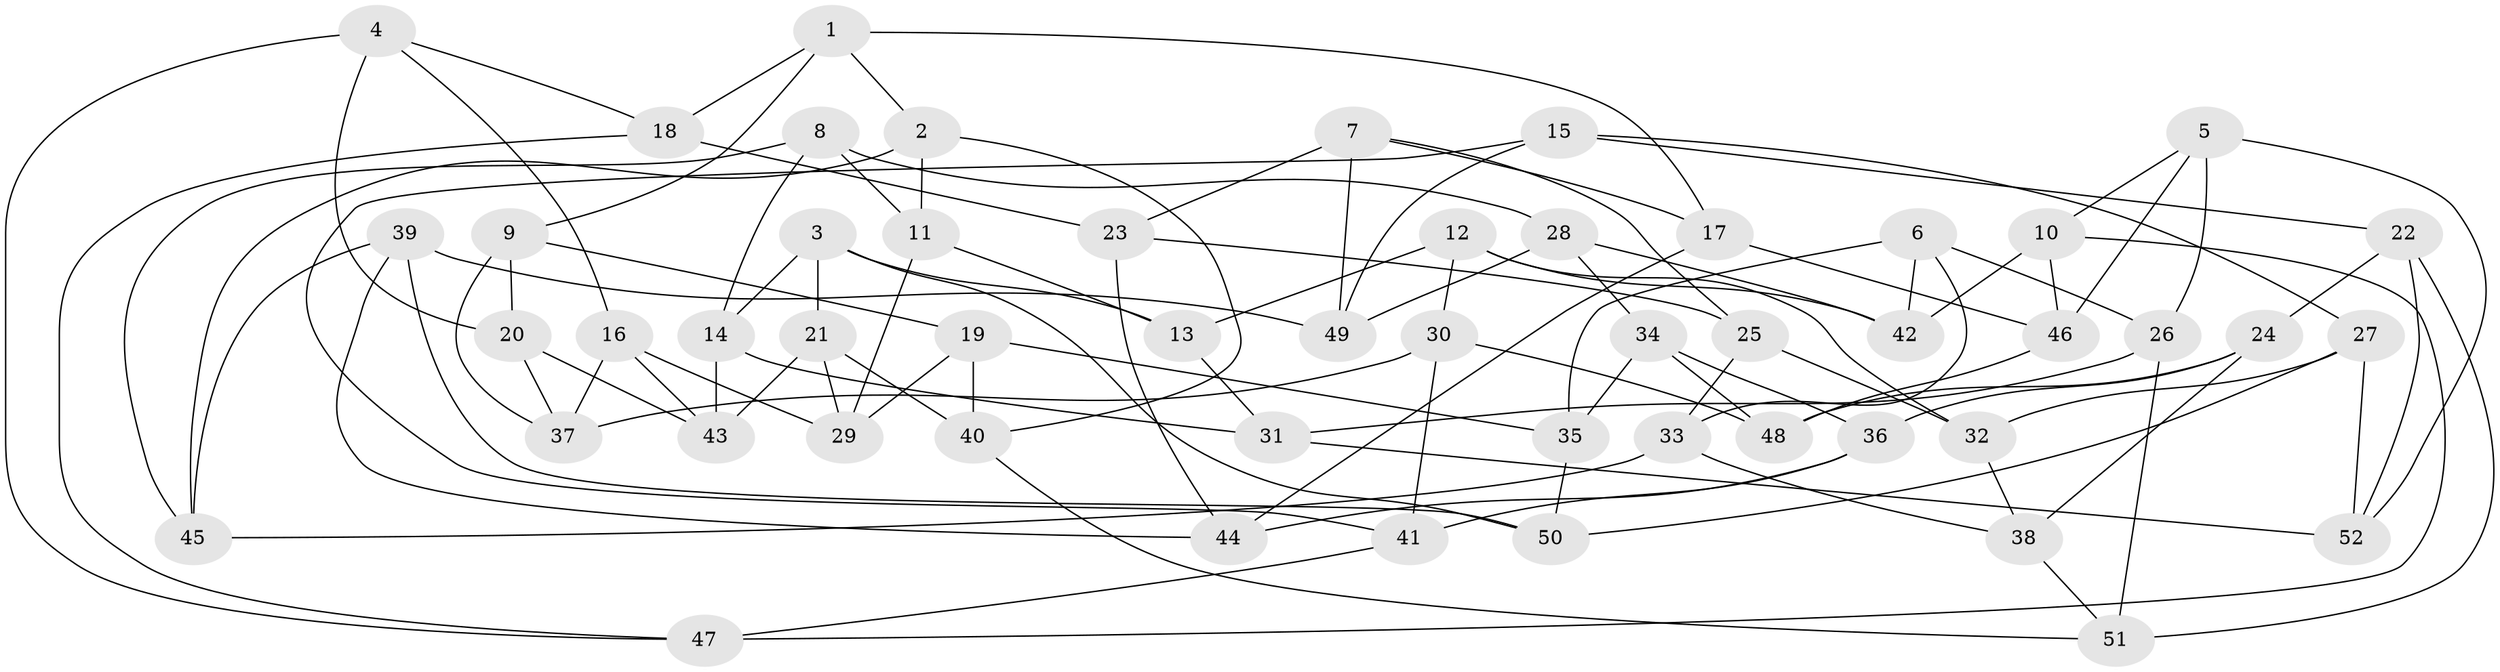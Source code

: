 // coarse degree distribution, {10: 0.03125, 7: 0.03125, 8: 0.0625, 4: 0.65625, 9: 0.03125, 3: 0.125, 2: 0.03125, 6: 0.03125}
// Generated by graph-tools (version 1.1) at 2025/53/03/04/25 22:53:38]
// undirected, 52 vertices, 104 edges
graph export_dot {
  node [color=gray90,style=filled];
  1;
  2;
  3;
  4;
  5;
  6;
  7;
  8;
  9;
  10;
  11;
  12;
  13;
  14;
  15;
  16;
  17;
  18;
  19;
  20;
  21;
  22;
  23;
  24;
  25;
  26;
  27;
  28;
  29;
  30;
  31;
  32;
  33;
  34;
  35;
  36;
  37;
  38;
  39;
  40;
  41;
  42;
  43;
  44;
  45;
  46;
  47;
  48;
  49;
  50;
  51;
  52;
  1 -- 17;
  1 -- 18;
  1 -- 9;
  1 -- 2;
  2 -- 11;
  2 -- 45;
  2 -- 40;
  3 -- 21;
  3 -- 13;
  3 -- 14;
  3 -- 50;
  4 -- 47;
  4 -- 18;
  4 -- 20;
  4 -- 16;
  5 -- 46;
  5 -- 10;
  5 -- 52;
  5 -- 26;
  6 -- 26;
  6 -- 35;
  6 -- 42;
  6 -- 33;
  7 -- 25;
  7 -- 23;
  7 -- 49;
  7 -- 17;
  8 -- 11;
  8 -- 28;
  8 -- 45;
  8 -- 14;
  9 -- 19;
  9 -- 20;
  9 -- 37;
  10 -- 47;
  10 -- 46;
  10 -- 42;
  11 -- 29;
  11 -- 13;
  12 -- 13;
  12 -- 42;
  12 -- 30;
  12 -- 32;
  13 -- 31;
  14 -- 43;
  14 -- 31;
  15 -- 41;
  15 -- 22;
  15 -- 27;
  15 -- 49;
  16 -- 29;
  16 -- 43;
  16 -- 37;
  17 -- 46;
  17 -- 44;
  18 -- 47;
  18 -- 23;
  19 -- 40;
  19 -- 29;
  19 -- 35;
  20 -- 37;
  20 -- 43;
  21 -- 29;
  21 -- 40;
  21 -- 43;
  22 -- 51;
  22 -- 24;
  22 -- 52;
  23 -- 25;
  23 -- 44;
  24 -- 36;
  24 -- 48;
  24 -- 38;
  25 -- 32;
  25 -- 33;
  26 -- 31;
  26 -- 51;
  27 -- 52;
  27 -- 50;
  27 -- 32;
  28 -- 42;
  28 -- 49;
  28 -- 34;
  30 -- 48;
  30 -- 37;
  30 -- 41;
  31 -- 52;
  32 -- 38;
  33 -- 38;
  33 -- 45;
  34 -- 36;
  34 -- 35;
  34 -- 48;
  35 -- 50;
  36 -- 41;
  36 -- 44;
  38 -- 51;
  39 -- 49;
  39 -- 50;
  39 -- 45;
  39 -- 44;
  40 -- 51;
  41 -- 47;
  46 -- 48;
}
